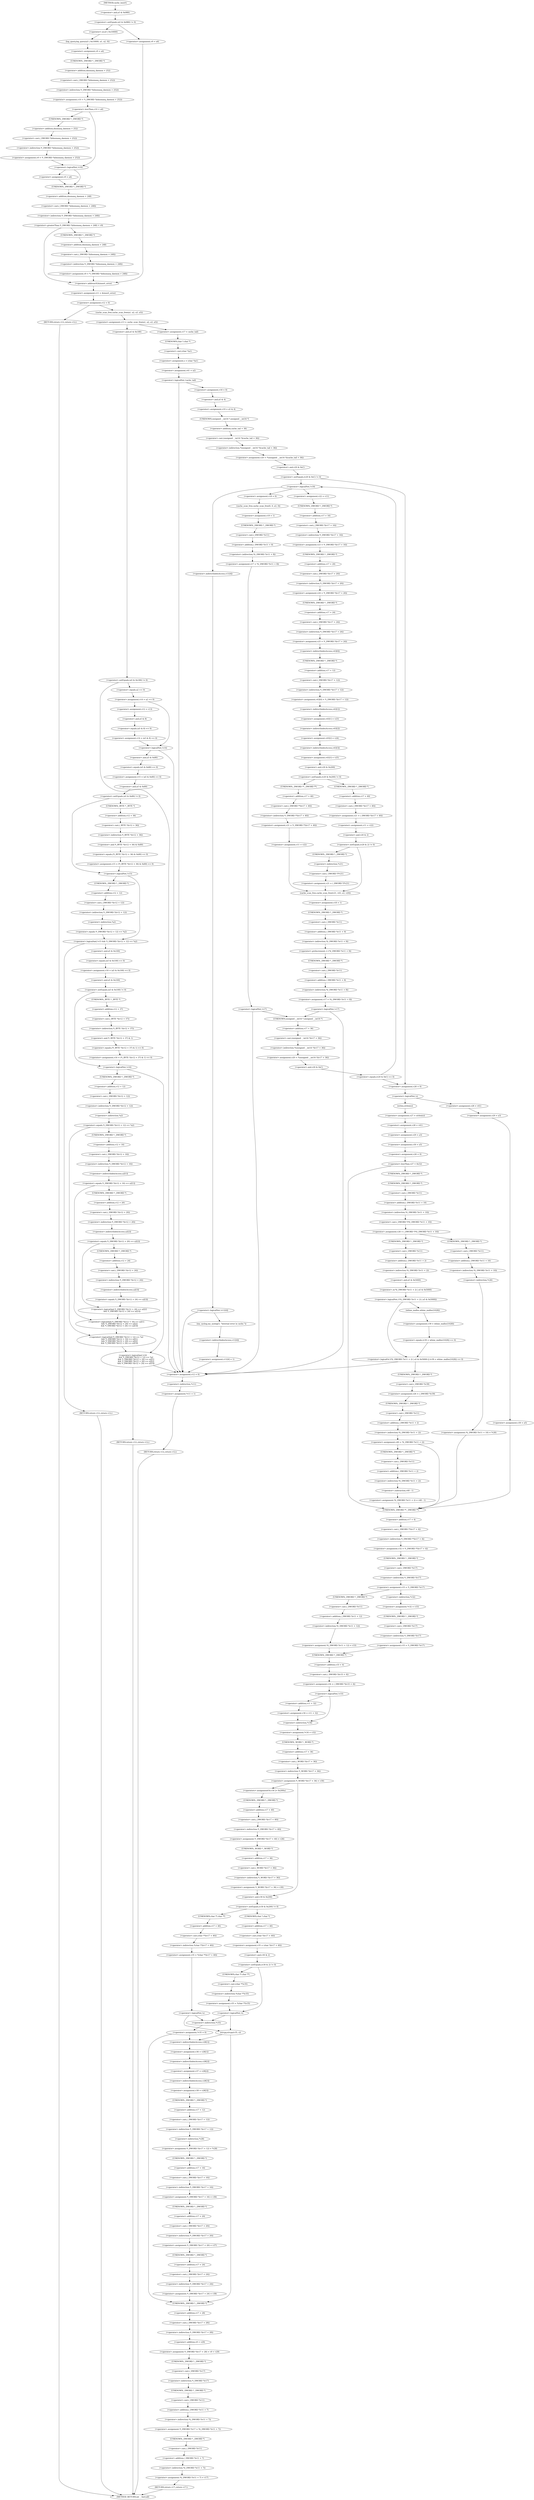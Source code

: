 digraph cache_insert {  
"1000177" [label = "(<operator>.notEquals,(a5 & 0x980) != 0)" ]
"1000178" [label = "(<operator>.and,a5 & 0x980)" ]
"1000183" [label = "(log_query,log_query(a5 | 0x10000, a1, a2, 0))" ]
"1000184" [label = "(<operator>.or,a5 | 0x10000)" ]
"1000190" [label = "(<operator>.assignment,v9 = a4)" ]
"1000193" [label = "(<operator>.assignment,v10 = *(_DWORD *)(dnsmasq_daemon + 252))" ]
"1000195" [label = "(<operator>.indirection,*(_DWORD *)(dnsmasq_daemon + 252))" ]
"1000196" [label = "(<operator>.cast,(_DWORD *)(dnsmasq_daemon + 252))" ]
"1000197" [label = "(UNKNOWN,_DWORD *,_DWORD *)" ]
"1000198" [label = "(<operator>.addition,dnsmasq_daemon + 252)" ]
"1000202" [label = "(<operator>.lessThan,v10 < a4)" ]
"1000205" [label = "(<operator>.assignment,v9 = *(_DWORD *)(dnsmasq_daemon + 252))" ]
"1000207" [label = "(<operator>.indirection,*(_DWORD *)(dnsmasq_daemon + 252))" ]
"1000208" [label = "(<operator>.cast,(_DWORD *)(dnsmasq_daemon + 252))" ]
"1000209" [label = "(UNKNOWN,_DWORD *,_DWORD *)" ]
"1000210" [label = "(<operator>.addition,dnsmasq_daemon + 252)" ]
"1000214" [label = "(<operator>.logicalNot,!v10)" ]
"1000216" [label = "(<operator>.assignment,v9 = a4)" ]
"1000220" [label = "(<operator>.greaterThan,*(_DWORD *)(dnsmasq_daemon + 248) > v9)" ]
"1000221" [label = "(<operator>.indirection,*(_DWORD *)(dnsmasq_daemon + 248))" ]
"1000222" [label = "(<operator>.cast,(_DWORD *)(dnsmasq_daemon + 248))" ]
"1000223" [label = "(UNKNOWN,_DWORD *,_DWORD *)" ]
"1000224" [label = "(<operator>.addition,dnsmasq_daemon + 248)" ]
"1000228" [label = "(<operator>.assignment,v9 = *(_DWORD *)(dnsmasq_daemon + 248))" ]
"1000230" [label = "(<operator>.indirection,*(_DWORD *)(dnsmasq_daemon + 248))" ]
"1000231" [label = "(<operator>.cast,(_DWORD *)(dnsmasq_daemon + 248))" ]
"1000232" [label = "(UNKNOWN,_DWORD *,_DWORD *)" ]
"1000233" [label = "(<operator>.addition,dnsmasq_daemon + 248)" ]
"1000238" [label = "(<operator>.assignment,v9 = a4)" ]
"1000241" [label = "(<operator>.assignment,v11 = &insert_error)" ]
"1000243" [label = "(<operator>.addressOf,&insert_error)" ]
"1000245" [label = "(<operator>.assignment,v12 = 0)" ]
"1000250" [label = "(RETURN,return v12;,return v12;)" ]
"1000252" [label = "(<operator>.assignment,v13 = cache_scan_free(a1, a2, a3, a5))" ]
"1000254" [label = "(cache_scan_free,cache_scan_free(a1, a2, a3, a5))" ]
"1000263" [label = "(<operator>.notEquals,(a5 & 0x180) != 0)" ]
"1000264" [label = "(<operator>.and,a5 & 0x180)" ]
"1000269" [label = "(<operator>.assignment,v14 = a2 == 0)" ]
"1000271" [label = "(<operator>.equals,a2 == 0)" ]
"1000277" [label = "(<operator>.assignment,v12 = v13)" ]
"1000280" [label = "(<operator>.assignment,v14 = (a5 & 8) == 0)" ]
"1000282" [label = "(<operator>.equals,(a5 & 8) == 0)" ]
"1000283" [label = "(<operator>.and,a5 & 8)" ]
"1000288" [label = "(<operator>.logicalNot,!v14)" ]
"1000291" [label = "(<operator>.assignment,v15 = (a5 & 0x80) == 0)" ]
"1000293" [label = "(<operator>.equals,(a5 & 0x80) == 0)" ]
"1000294" [label = "(<operator>.and,a5 & 0x80)" ]
"1000299" [label = "(<operator>.notEquals,(a5 & 0x80) != 0)" ]
"1000300" [label = "(<operator>.and,a5 & 0x80)" ]
"1000304" [label = "(<operator>.assignment,v15 = (*(_BYTE *)(v12 + 36) & 0x80) == 0)" ]
"1000306" [label = "(<operator>.equals,(*(_BYTE *)(v12 + 36) & 0x80) == 0)" ]
"1000307" [label = "(<operator>.and,*(_BYTE *)(v12 + 36) & 0x80)" ]
"1000308" [label = "(<operator>.indirection,*(_BYTE *)(v12 + 36))" ]
"1000309" [label = "(<operator>.cast,(_BYTE *)(v12 + 36))" ]
"1000310" [label = "(UNKNOWN,_BYTE *,_BYTE *)" ]
"1000311" [label = "(<operator>.addition,v12 + 36)" ]
"1000317" [label = "(<operator>.logicalAnd,!v15 && *(_DWORD *)(v12 + 12) == *a2)" ]
"1000318" [label = "(<operator>.logicalNot,!v15)" ]
"1000320" [label = "(<operator>.equals,*(_DWORD *)(v12 + 12) == *a2)" ]
"1000321" [label = "(<operator>.indirection,*(_DWORD *)(v12 + 12))" ]
"1000322" [label = "(<operator>.cast,(_DWORD *)(v12 + 12))" ]
"1000323" [label = "(UNKNOWN,_DWORD *,_DWORD *)" ]
"1000324" [label = "(<operator>.addition,v12 + 12)" ]
"1000327" [label = "(<operator>.indirection,*a2)" ]
"1000329" [label = "(RETURN,return v12;,return v12;)" ]
"1000331" [label = "(<operator>.assignment,v16 = (a5 & 0x100) == 0)" ]
"1000333" [label = "(<operator>.equals,(a5 & 0x100) == 0)" ]
"1000334" [label = "(<operator>.and,a5 & 0x100)" ]
"1000339" [label = "(<operator>.notEquals,(a5 & 0x100) != 0)" ]
"1000340" [label = "(<operator>.and,a5 & 0x100)" ]
"1000344" [label = "(<operator>.assignment,v16 = (*(_BYTE *)(v12 + 37) & 1) == 0)" ]
"1000346" [label = "(<operator>.equals,(*(_BYTE *)(v12 + 37) & 1) == 0)" ]
"1000347" [label = "(<operator>.and,*(_BYTE *)(v12 + 37) & 1)" ]
"1000348" [label = "(<operator>.indirection,*(_BYTE *)(v12 + 37))" ]
"1000349" [label = "(<operator>.cast,(_BYTE *)(v12 + 37))" ]
"1000350" [label = "(UNKNOWN,_BYTE *,_BYTE *)" ]
"1000351" [label = "(<operator>.addition,v12 + 37)" ]
"1000357" [label = "(<operator>.logicalAnd,!v16\n          && *(_DWORD *)(v12 + 12) == *a2\n          && *(_DWORD *)(v12 + 16) == a2[1]\n          && *(_DWORD *)(v12 + 20) == a2[2]\n          && *(_DWORD *)(v12 + 24) == a2[3])" ]
"1000358" [label = "(<operator>.logicalNot,!v16)" ]
"1000360" [label = "(<operator>.logicalAnd,*(_DWORD *)(v12 + 12) == *a2\n          && *(_DWORD *)(v12 + 16) == a2[1]\n          && *(_DWORD *)(v12 + 20) == a2[2]\n          && *(_DWORD *)(v12 + 24) == a2[3])" ]
"1000361" [label = "(<operator>.equals,*(_DWORD *)(v12 + 12) == *a2)" ]
"1000362" [label = "(<operator>.indirection,*(_DWORD *)(v12 + 12))" ]
"1000363" [label = "(<operator>.cast,(_DWORD *)(v12 + 12))" ]
"1000364" [label = "(UNKNOWN,_DWORD *,_DWORD *)" ]
"1000365" [label = "(<operator>.addition,v12 + 12)" ]
"1000368" [label = "(<operator>.indirection,*a2)" ]
"1000370" [label = "(<operator>.logicalAnd,*(_DWORD *)(v12 + 16) == a2[1]\n          && *(_DWORD *)(v12 + 20) == a2[2]\n          && *(_DWORD *)(v12 + 24) == a2[3])" ]
"1000371" [label = "(<operator>.equals,*(_DWORD *)(v12 + 16) == a2[1])" ]
"1000372" [label = "(<operator>.indirection,*(_DWORD *)(v12 + 16))" ]
"1000373" [label = "(<operator>.cast,(_DWORD *)(v12 + 16))" ]
"1000374" [label = "(UNKNOWN,_DWORD *,_DWORD *)" ]
"1000375" [label = "(<operator>.addition,v12 + 16)" ]
"1000378" [label = "(<operator>.indirectIndexAccess,a2[1])" ]
"1000381" [label = "(<operator>.logicalAnd,*(_DWORD *)(v12 + 20) == a2[2]\n          && *(_DWORD *)(v12 + 24) == a2[3])" ]
"1000382" [label = "(<operator>.equals,*(_DWORD *)(v12 + 20) == a2[2])" ]
"1000383" [label = "(<operator>.indirection,*(_DWORD *)(v12 + 20))" ]
"1000384" [label = "(<operator>.cast,(_DWORD *)(v12 + 20))" ]
"1000385" [label = "(UNKNOWN,_DWORD *,_DWORD *)" ]
"1000386" [label = "(<operator>.addition,v12 + 20)" ]
"1000389" [label = "(<operator>.indirectIndexAccess,a2[2])" ]
"1000392" [label = "(<operator>.equals,*(_DWORD *)(v12 + 24) == a2[3])" ]
"1000393" [label = "(<operator>.indirection,*(_DWORD *)(v12 + 24))" ]
"1000394" [label = "(<operator>.cast,(_DWORD *)(v12 + 24))" ]
"1000395" [label = "(UNKNOWN,_DWORD *,_DWORD *)" ]
"1000396" [label = "(<operator>.addition,v12 + 24)" ]
"1000399" [label = "(<operator>.indirectIndexAccess,a2[3])" ]
"1000403" [label = "(RETURN,return v12;,return v12;)" ]
"1000406" [label = "(<operator>.assignment,v17 = cache_tail)" ]
"1000409" [label = "(<operator>.assignment,s = (char *)a1)" ]
"1000411" [label = "(<operator>.cast,(char *)a1)" ]
"1000412" [label = "(UNKNOWN,char *,char *)" ]
"1000414" [label = "(<operator>.assignment,v41 = a2)" ]
"1000418" [label = "(<operator>.logicalNot,!cache_tail)" ]
"1000421" [label = "(<operator>.assignment,v18 = 0)" ]
"1000424" [label = "(<operator>.assignment,v19 = a5 & 4)" ]
"1000426" [label = "(<operator>.and,a5 & 4)" ]
"1000429" [label = "(<operator>.assignment,v20 = *(unsigned __int16 *)(cache_tail + 36))" ]
"1000431" [label = "(<operator>.indirection,*(unsigned __int16 *)(cache_tail + 36))" ]
"1000432" [label = "(<operator>.cast,(unsigned __int16 *)(cache_tail + 36))" ]
"1000433" [label = "(UNKNOWN,unsigned __int16 *,unsigned __int16 *)" ]
"1000434" [label = "(<operator>.addition,cache_tail + 36)" ]
"1000438" [label = "(<operator>.notEquals,(v20 & 0xC) != 0)" ]
"1000439" [label = "(<operator>.and,v20 & 0xC)" ]
"1000445" [label = "(<operator>.logicalNot,!v18)" ]
"1000451" [label = "(<operator>.assignment,v22 = v11)" ]
"1000454" [label = "(<operator>.assignment,v23 = *(_DWORD *)(v17 + 16))" ]
"1000456" [label = "(<operator>.indirection,*(_DWORD *)(v17 + 16))" ]
"1000457" [label = "(<operator>.cast,(_DWORD *)(v17 + 16))" ]
"1000458" [label = "(UNKNOWN,_DWORD *,_DWORD *)" ]
"1000459" [label = "(<operator>.addition,v17 + 16)" ]
"1000462" [label = "(<operator>.assignment,v24 = *(_DWORD *)(v17 + 20))" ]
"1000464" [label = "(<operator>.indirection,*(_DWORD *)(v17 + 20))" ]
"1000465" [label = "(<operator>.cast,(_DWORD *)(v17 + 20))" ]
"1000466" [label = "(UNKNOWN,_DWORD *,_DWORD *)" ]
"1000467" [label = "(<operator>.addition,v17 + 20)" ]
"1000470" [label = "(<operator>.assignment,v25 = *(_DWORD *)(v17 + 24))" ]
"1000472" [label = "(<operator>.indirection,*(_DWORD *)(v17 + 24))" ]
"1000473" [label = "(<operator>.cast,(_DWORD *)(v17 + 24))" ]
"1000474" [label = "(UNKNOWN,_DWORD *,_DWORD *)" ]
"1000475" [label = "(<operator>.addition,v17 + 24)" ]
"1000478" [label = "(<operator>.assignment,v43[0] = *(_DWORD *)(v17 + 12))" ]
"1000479" [label = "(<operator>.indirectIndexAccess,v43[0])" ]
"1000482" [label = "(<operator>.indirection,*(_DWORD *)(v17 + 12))" ]
"1000483" [label = "(<operator>.cast,(_DWORD *)(v17 + 12))" ]
"1000484" [label = "(UNKNOWN,_DWORD *,_DWORD *)" ]
"1000485" [label = "(<operator>.addition,v17 + 12)" ]
"1000488" [label = "(<operator>.assignment,v43[1] = v23)" ]
"1000489" [label = "(<operator>.indirectIndexAccess,v43[1])" ]
"1000493" [label = "(<operator>.assignment,v43[2] = v24)" ]
"1000494" [label = "(<operator>.indirectIndexAccess,v43[2])" ]
"1000498" [label = "(<operator>.assignment,v43[3] = v25)" ]
"1000499" [label = "(<operator>.indirectIndexAccess,v43[3])" ]
"1000504" [label = "(<operator>.notEquals,(v20 & 0x200) != 0)" ]
"1000505" [label = "(<operator>.and,v20 & 0x200)" ]
"1000510" [label = "(<operator>.assignment,v21 = *(_DWORD **)(v17 + 40))" ]
"1000512" [label = "(<operator>.indirection,*(_DWORD **)(v17 + 40))" ]
"1000513" [label = "(<operator>.cast,(_DWORD **)(v17 + 40))" ]
"1000514" [label = "(UNKNOWN,_DWORD **,_DWORD **)" ]
"1000515" [label = "(<operator>.addition,v17 + 40)" ]
"1000518" [label = "(<operator>.assignment,v11 = v22)" ]
"1000523" [label = "(<operator>.assignment,v21 = (_DWORD *)(v17 + 40))" ]
"1000525" [label = "(<operator>.cast,(_DWORD *)(v17 + 40))" ]
"1000526" [label = "(UNKNOWN,_DWORD *,_DWORD *)" ]
"1000527" [label = "(<operator>.addition,v17 + 40)" ]
"1000530" [label = "(<operator>.assignment,v11 = v22)" ]
"1000534" [label = "(<operator>.notEquals,(v20 & 2) != 0)" ]
"1000535" [label = "(<operator>.and,v20 & 2)" ]
"1000539" [label = "(<operator>.assignment,v21 = (_DWORD *)*v21)" ]
"1000541" [label = "(<operator>.cast,(_DWORD *)*v21)" ]
"1000542" [label = "(UNKNOWN,_DWORD *,_DWORD *)" ]
"1000543" [label = "(<operator>.indirection,*v21)" ]
"1000545" [label = "(cache_scan_free,cache_scan_free(v21, v43, a3, v20))" ]
"1000550" [label = "(<operator>.assignment,v18 = 1)" ]
"1000553" [label = "(<operator>.preIncrement,++*((_DWORD *)v11 + 9))" ]
"1000554" [label = "(<operator>.indirection,*((_DWORD *)v11 + 9))" ]
"1000555" [label = "(<operator>.addition,(_DWORD *)v11 + 9)" ]
"1000556" [label = "(<operator>.cast,(_DWORD *)v11)" ]
"1000557" [label = "(UNKNOWN,_DWORD *,_DWORD *)" ]
"1000560" [label = "(<operator>.assignment,v17 = *((_DWORD *)v11 + 8))" ]
"1000562" [label = "(<operator>.indirection,*((_DWORD *)v11 + 8))" ]
"1000563" [label = "(<operator>.addition,(_DWORD *)v11 + 8)" ]
"1000564" [label = "(<operator>.cast,(_DWORD *)v11)" ]
"1000565" [label = "(UNKNOWN,_DWORD *,_DWORD *)" ]
"1000569" [label = "(<operator>.logicalNot,!v17)" ]
"1000574" [label = "(<operator>.assignment,v18 = 0)" ]
"1000577" [label = "(cache_scan_free,cache_scan_free(0, 0, a3, 0))" ]
"1000582" [label = "(<operator>.assignment,v19 = 1)" ]
"1000585" [label = "(<operator>.assignment,v17 = *((_DWORD *)v11 + 8))" ]
"1000587" [label = "(<operator>.indirection,*((_DWORD *)v11 + 8))" ]
"1000588" [label = "(<operator>.addition,(_DWORD *)v11 + 8)" ]
"1000589" [label = "(<operator>.cast,(_DWORD *)v11)" ]
"1000590" [label = "(UNKNOWN,_DWORD *,_DWORD *)" ]
"1000594" [label = "(<operator>.logicalNot,!v17)" ]
"1000597" [label = "(<operator>.assignment,v20 = *(unsigned __int16 *)(v17 + 36))" ]
"1000599" [label = "(<operator>.indirection,*(unsigned __int16 *)(v17 + 36))" ]
"1000600" [label = "(<operator>.cast,(unsigned __int16 *)(v17 + 36))" ]
"1000601" [label = "(UNKNOWN,unsigned __int16 *,unsigned __int16 *)" ]
"1000602" [label = "(<operator>.addition,v17 + 36)" ]
"1000606" [label = "(<operator>.equals,(v20 & 0xC) == 0)" ]
"1000607" [label = "(<operator>.and,v20 & 0xC)" ]
"1000613" [label = "(<operator>.logicalNot,!v11[4])" ]
"1000614" [label = "(<operator>.indirectIndexAccess,v11[4])" ]
"1000618" [label = "(my_syslog,my_syslog(3, \"Internal error in cache.\"))" ]
"1000621" [label = "(<operator>.assignment,v11[4] = 1)" ]
"1000622" [label = "(<operator>.indirectIndexAccess,v11[4])" ]
"1000628" [label = "(<operator>.assignment,v26 = 0)" ]
"1000632" [label = "(<operator>.logicalNot,!s)" ]
"1000635" [label = "(<operator>.assignment,v28 = v41)" ]
"1000638" [label = "(<operator>.assignment,v29 = a3)" ]
"1000641" [label = "(<operator>.assignment,v30 = a5)" ]
"1000645" [label = "(<operator>.assignment,v27 = strlen(s))" ]
"1000647" [label = "(strlen,strlen(s))" ]
"1000649" [label = "(<operator>.assignment,v28 = v41)" ]
"1000652" [label = "(<operator>.assignment,v29 = a3)" ]
"1000655" [label = "(<operator>.assignment,v30 = a5)" ]
"1000658" [label = "(<operator>.assignment,v26 = 0)" ]
"1000662" [label = "(<operator>.lessThan,v27 < 0x32)" ]
"1000666" [label = "(<operator>.assignment,v26 = (_DWORD *)*((_DWORD *)v11 + 10))" ]
"1000668" [label = "(<operator>.cast,(_DWORD *)*((_DWORD *)v11 + 10))" ]
"1000669" [label = "(UNKNOWN,_DWORD *,_DWORD *)" ]
"1000670" [label = "(<operator>.indirection,*((_DWORD *)v11 + 10))" ]
"1000671" [label = "(<operator>.addition,(_DWORD *)v11 + 10)" ]
"1000672" [label = "(<operator>.cast,(_DWORD *)v11)" ]
"1000673" [label = "(UNKNOWN,_DWORD *,_DWORD *)" ]
"1000679" [label = "(<operator>.assignment,*((_DWORD *)v11 + 10) = *v26)" ]
"1000680" [label = "(<operator>.indirection,*((_DWORD *)v11 + 10))" ]
"1000681" [label = "(<operator>.addition,(_DWORD *)v11 + 10)" ]
"1000682" [label = "(<operator>.cast,(_DWORD *)v11)" ]
"1000683" [label = "(UNKNOWN,_DWORD *,_DWORD *)" ]
"1000686" [label = "(<operator>.indirection,*v26)" ]
"1000690" [label = "(<operator>.logicalOr,!(*((_DWORD *)v11 + 2) | a5 & 0x5000) || (v39 = whine_malloc(1028)) == 0)" ]
"1000691" [label = "(<operator>.logicalNot,!(*((_DWORD *)v11 + 2) | a5 & 0x5000))" ]
"1000692" [label = "(<operator>.or,*((_DWORD *)v11 + 2) | a5 & 0x5000)" ]
"1000693" [label = "(<operator>.indirection,*((_DWORD *)v11 + 2))" ]
"1000694" [label = "(<operator>.addition,(_DWORD *)v11 + 2)" ]
"1000695" [label = "(<operator>.cast,(_DWORD *)v11)" ]
"1000696" [label = "(UNKNOWN,_DWORD *,_DWORD *)" ]
"1000699" [label = "(<operator>.and,a5 & 0x5000)" ]
"1000702" [label = "(<operator>.equals,(v39 = whine_malloc(1028)) == 0)" ]
"1000703" [label = "(<operator>.assignment,v39 = whine_malloc(1028))" ]
"1000705" [label = "(whine_malloc,whine_malloc(1028))" ]
"1000710" [label = "(<operator>.assignment,v12 = 0)" ]
"1000713" [label = "(<operator>.assignment,*v11 = 1)" ]
"1000714" [label = "(<operator>.indirection,*v11)" ]
"1000717" [label = "(RETURN,return v12;,return v12;)" ]
"1000719" [label = "(<operator>.assignment,v26 = (_DWORD *)v39)" ]
"1000721" [label = "(<operator>.cast,(_DWORD *)v39)" ]
"1000722" [label = "(UNKNOWN,_DWORD *,_DWORD *)" ]
"1000724" [label = "(<operator>.assignment,v40 = *((_DWORD *)v11 + 2))" ]
"1000726" [label = "(<operator>.indirection,*((_DWORD *)v11 + 2))" ]
"1000727" [label = "(<operator>.addition,(_DWORD *)v11 + 2)" ]
"1000728" [label = "(<operator>.cast,(_DWORD *)v11)" ]
"1000729" [label = "(UNKNOWN,_DWORD *,_DWORD *)" ]
"1000734" [label = "(<operator>.assignment,*((_DWORD *)v11 + 2) = v40 - 1)" ]
"1000735" [label = "(<operator>.indirection,*((_DWORD *)v11 + 2))" ]
"1000736" [label = "(<operator>.addition,(_DWORD *)v11 + 2)" ]
"1000737" [label = "(<operator>.cast,(_DWORD *)v11)" ]
"1000738" [label = "(UNKNOWN,_DWORD *,_DWORD *)" ]
"1000741" [label = "(<operator>.subtraction,v40 - 1)" ]
"1000745" [label = "(<operator>.assignment,v32 = *(_DWORD **)(v17 + 4))" ]
"1000747" [label = "(<operator>.indirection,*(_DWORD **)(v17 + 4))" ]
"1000748" [label = "(<operator>.cast,(_DWORD **)(v17 + 4))" ]
"1000749" [label = "(UNKNOWN,_DWORD **,_DWORD **)" ]
"1000750" [label = "(<operator>.addition,v17 + 4)" ]
"1000753" [label = "(<operator>.assignment,v33 = *(_DWORD *)v17)" ]
"1000755" [label = "(<operator>.indirection,*(_DWORD *)v17)" ]
"1000756" [label = "(<operator>.cast,(_DWORD *)v17)" ]
"1000757" [label = "(UNKNOWN,_DWORD *,_DWORD *)" ]
"1000762" [label = "(<operator>.assignment,*v32 = v33)" ]
"1000763" [label = "(<operator>.indirection,*v32)" ]
"1000766" [label = "(<operator>.assignment,v33 = *(_DWORD *)v17)" ]
"1000768" [label = "(<operator>.indirection,*(_DWORD *)v17)" ]
"1000769" [label = "(<operator>.cast,(_DWORD *)v17)" ]
"1000770" [label = "(UNKNOWN,_DWORD *,_DWORD *)" ]
"1000774" [label = "(<operator>.assignment,*((_DWORD *)v11 + 12) = v33)" ]
"1000775" [label = "(<operator>.indirection,*((_DWORD *)v11 + 12))" ]
"1000776" [label = "(<operator>.addition,(_DWORD *)v11 + 12)" ]
"1000777" [label = "(<operator>.cast,(_DWORD *)v11)" ]
"1000778" [label = "(UNKNOWN,_DWORD *,_DWORD *)" ]
"1000782" [label = "(<operator>.assignment,v34 = (_DWORD *)(v33 + 4))" ]
"1000784" [label = "(<operator>.cast,(_DWORD *)(v33 + 4))" ]
"1000785" [label = "(UNKNOWN,_DWORD *,_DWORD *)" ]
"1000786" [label = "(<operator>.addition,v33 + 4)" ]
"1000790" [label = "(<operator>.logicalNot,!v33)" ]
"1000792" [label = "(<operator>.assignment,v34 = v11 + 32)" ]
"1000794" [label = "(<operator>.addition,v11 + 32)" ]
"1000797" [label = "(<operator>.assignment,*v34 = v32)" ]
"1000798" [label = "(<operator>.indirection,*v34)" ]
"1000801" [label = "(<operator>.assignment,*(_WORD *)(v17 + 36) = v30)" ]
"1000802" [label = "(<operator>.indirection,*(_WORD *)(v17 + 36))" ]
"1000803" [label = "(<operator>.cast,(_WORD *)(v17 + 36))" ]
"1000804" [label = "(UNKNOWN,_WORD *,_WORD *)" ]
"1000805" [label = "(<operator>.addition,v17 + 36)" ]
"1000812" [label = "(<operators>.assignmentOr,v30 |= 0x200u)" ]
"1000815" [label = "(<operator>.assignment,*(_DWORD *)(v17 + 40) = v26)" ]
"1000816" [label = "(<operator>.indirection,*(_DWORD *)(v17 + 40))" ]
"1000817" [label = "(<operator>.cast,(_DWORD *)(v17 + 40))" ]
"1000818" [label = "(UNKNOWN,_DWORD *,_DWORD *)" ]
"1000819" [label = "(<operator>.addition,v17 + 40)" ]
"1000823" [label = "(<operator>.assignment,*(_WORD *)(v17 + 36) = v30)" ]
"1000824" [label = "(<operator>.indirection,*(_WORD *)(v17 + 36))" ]
"1000825" [label = "(<operator>.cast,(_WORD *)(v17 + 36))" ]
"1000826" [label = "(UNKNOWN,_WORD *,_WORD *)" ]
"1000827" [label = "(<operator>.addition,v17 + 36)" ]
"1000832" [label = "(<operator>.notEquals,(v30 & 0x200) != 0)" ]
"1000833" [label = "(<operator>.and,v30 & 0x200)" ]
"1000838" [label = "(<operator>.assignment,v35 = *(char **)(v17 + 40))" ]
"1000840" [label = "(<operator>.indirection,*(char **)(v17 + 40))" ]
"1000841" [label = "(<operator>.cast,(char **)(v17 + 40))" ]
"1000842" [label = "(UNKNOWN,char **,char **)" ]
"1000843" [label = "(<operator>.addition,v17 + 40)" ]
"1000847" [label = "(<operator>.logicalNot,!s)" ]
"1000851" [label = "(<operator>.assignment,*v35 = 0)" ]
"1000852" [label = "(<operator>.indirection,*v35)" ]
"1000858" [label = "(<operator>.assignment,v35 = (char *)(v17 + 40))" ]
"1000860" [label = "(<operator>.cast,(char *)(v17 + 40))" ]
"1000861" [label = "(UNKNOWN,char *,char *)" ]
"1000862" [label = "(<operator>.addition,v17 + 40)" ]
"1000866" [label = "(<operator>.notEquals,(v30 & 2) != 0)" ]
"1000867" [label = "(<operator>.and,v30 & 2)" ]
"1000871" [label = "(<operator>.assignment,v35 = *(char **)v35)" ]
"1000873" [label = "(<operator>.indirection,*(char **)v35)" ]
"1000874" [label = "(<operator>.cast,(char **)v35)" ]
"1000875" [label = "(UNKNOWN,char **,char **)" ]
"1000878" [label = "(<operator>.logicalNot,!s)" ]
"1000881" [label = "(strcpy,strcpy(v35, s))" ]
"1000888" [label = "(<operator>.assignment,v36 = v28[1])" ]
"1000890" [label = "(<operator>.indirectIndexAccess,v28[1])" ]
"1000893" [label = "(<operator>.assignment,v37 = v28[2])" ]
"1000895" [label = "(<operator>.indirectIndexAccess,v28[2])" ]
"1000898" [label = "(<operator>.assignment,v38 = v28[3])" ]
"1000900" [label = "(<operator>.indirectIndexAccess,v28[3])" ]
"1000903" [label = "(<operator>.assignment,*(_DWORD *)(v17 + 12) = *v28)" ]
"1000904" [label = "(<operator>.indirection,*(_DWORD *)(v17 + 12))" ]
"1000905" [label = "(<operator>.cast,(_DWORD *)(v17 + 12))" ]
"1000906" [label = "(UNKNOWN,_DWORD *,_DWORD *)" ]
"1000907" [label = "(<operator>.addition,v17 + 12)" ]
"1000910" [label = "(<operator>.indirection,*v28)" ]
"1000912" [label = "(<operator>.assignment,*(_DWORD *)(v17 + 16) = v36)" ]
"1000913" [label = "(<operator>.indirection,*(_DWORD *)(v17 + 16))" ]
"1000914" [label = "(<operator>.cast,(_DWORD *)(v17 + 16))" ]
"1000915" [label = "(UNKNOWN,_DWORD *,_DWORD *)" ]
"1000916" [label = "(<operator>.addition,v17 + 16)" ]
"1000920" [label = "(<operator>.assignment,*(_DWORD *)(v17 + 20) = v37)" ]
"1000921" [label = "(<operator>.indirection,*(_DWORD *)(v17 + 20))" ]
"1000922" [label = "(<operator>.cast,(_DWORD *)(v17 + 20))" ]
"1000923" [label = "(UNKNOWN,_DWORD *,_DWORD *)" ]
"1000924" [label = "(<operator>.addition,v17 + 20)" ]
"1000928" [label = "(<operator>.assignment,*(_DWORD *)(v17 + 24) = v38)" ]
"1000929" [label = "(<operator>.indirection,*(_DWORD *)(v17 + 24))" ]
"1000930" [label = "(<operator>.cast,(_DWORD *)(v17 + 24))" ]
"1000931" [label = "(UNKNOWN,_DWORD *,_DWORD *)" ]
"1000932" [label = "(<operator>.addition,v17 + 24)" ]
"1000936" [label = "(<operator>.assignment,*(_DWORD *)(v17 + 28) = v9 + v29)" ]
"1000937" [label = "(<operator>.indirection,*(_DWORD *)(v17 + 28))" ]
"1000938" [label = "(<operator>.cast,(_DWORD *)(v17 + 28))" ]
"1000939" [label = "(UNKNOWN,_DWORD *,_DWORD *)" ]
"1000940" [label = "(<operator>.addition,v17 + 28)" ]
"1000943" [label = "(<operator>.addition,v9 + v29)" ]
"1000946" [label = "(<operator>.assignment,*(_DWORD *)v17 = *((_DWORD *)v11 + 7))" ]
"1000947" [label = "(<operator>.indirection,*(_DWORD *)v17)" ]
"1000948" [label = "(<operator>.cast,(_DWORD *)v17)" ]
"1000949" [label = "(UNKNOWN,_DWORD *,_DWORD *)" ]
"1000951" [label = "(<operator>.indirection,*((_DWORD *)v11 + 7))" ]
"1000952" [label = "(<operator>.addition,(_DWORD *)v11 + 7)" ]
"1000953" [label = "(<operator>.cast,(_DWORD *)v11)" ]
"1000954" [label = "(UNKNOWN,_DWORD *,_DWORD *)" ]
"1000957" [label = "(<operator>.assignment,*((_DWORD *)v11 + 7) = v17)" ]
"1000958" [label = "(<operator>.indirection,*((_DWORD *)v11 + 7))" ]
"1000959" [label = "(<operator>.addition,(_DWORD *)v11 + 7)" ]
"1000960" [label = "(<operator>.cast,(_DWORD *)v11)" ]
"1000961" [label = "(UNKNOWN,_DWORD *,_DWORD *)" ]
"1000965" [label = "(RETURN,return v17;,return v17;)" ]
"1000135" [label = "(METHOD,cache_insert)" ]
"1000967" [label = "(METHOD_RETURN,int __fastcall)" ]
  "1000177" -> "1000184" 
  "1000177" -> "1000238" 
  "1000178" -> "1000177" 
  "1000183" -> "1000190" 
  "1000184" -> "1000183" 
  "1000190" -> "1000197" 
  "1000193" -> "1000202" 
  "1000195" -> "1000193" 
  "1000196" -> "1000195" 
  "1000197" -> "1000198" 
  "1000198" -> "1000196" 
  "1000202" -> "1000209" 
  "1000202" -> "1000214" 
  "1000205" -> "1000214" 
  "1000207" -> "1000205" 
  "1000208" -> "1000207" 
  "1000209" -> "1000210" 
  "1000210" -> "1000208" 
  "1000214" -> "1000223" 
  "1000214" -> "1000216" 
  "1000216" -> "1000223" 
  "1000220" -> "1000232" 
  "1000220" -> "1000243" 
  "1000221" -> "1000220" 
  "1000222" -> "1000221" 
  "1000223" -> "1000224" 
  "1000224" -> "1000222" 
  "1000228" -> "1000243" 
  "1000230" -> "1000228" 
  "1000231" -> "1000230" 
  "1000232" -> "1000233" 
  "1000233" -> "1000231" 
  "1000238" -> "1000243" 
  "1000241" -> "1000245" 
  "1000243" -> "1000241" 
  "1000245" -> "1000250" 
  "1000245" -> "1000254" 
  "1000250" -> "1000967" 
  "1000252" -> "1000264" 
  "1000252" -> "1000406" 
  "1000254" -> "1000252" 
  "1000263" -> "1000271" 
  "1000263" -> "1000710" 
  "1000264" -> "1000263" 
  "1000269" -> "1000277" 
  "1000269" -> "1000288" 
  "1000271" -> "1000269" 
  "1000277" -> "1000283" 
  "1000280" -> "1000288" 
  "1000282" -> "1000280" 
  "1000283" -> "1000282" 
  "1000288" -> "1000294" 
  "1000288" -> "1000710" 
  "1000291" -> "1000300" 
  "1000293" -> "1000291" 
  "1000294" -> "1000293" 
  "1000299" -> "1000310" 
  "1000299" -> "1000318" 
  "1000300" -> "1000299" 
  "1000304" -> "1000318" 
  "1000306" -> "1000304" 
  "1000307" -> "1000306" 
  "1000308" -> "1000307" 
  "1000309" -> "1000308" 
  "1000310" -> "1000311" 
  "1000311" -> "1000309" 
  "1000317" -> "1000329" 
  "1000317" -> "1000334" 
  "1000318" -> "1000323" 
  "1000318" -> "1000317" 
  "1000320" -> "1000317" 
  "1000321" -> "1000327" 
  "1000322" -> "1000321" 
  "1000323" -> "1000324" 
  "1000324" -> "1000322" 
  "1000327" -> "1000320" 
  "1000329" -> "1000967" 
  "1000331" -> "1000340" 
  "1000333" -> "1000331" 
  "1000334" -> "1000333" 
  "1000339" -> "1000350" 
  "1000339" -> "1000358" 
  "1000340" -> "1000339" 
  "1000344" -> "1000358" 
  "1000346" -> "1000344" 
  "1000347" -> "1000346" 
  "1000348" -> "1000347" 
  "1000349" -> "1000348" 
  "1000350" -> "1000351" 
  "1000351" -> "1000349" 
  "1000357" -> "1000403" 
  "1000357" -> "1000710" 
  "1000358" -> "1000364" 
  "1000358" -> "1000357" 
  "1000360" -> "1000357" 
  "1000361" -> "1000374" 
  "1000361" -> "1000360" 
  "1000362" -> "1000368" 
  "1000363" -> "1000362" 
  "1000364" -> "1000365" 
  "1000365" -> "1000363" 
  "1000368" -> "1000361" 
  "1000370" -> "1000360" 
  "1000371" -> "1000385" 
  "1000371" -> "1000370" 
  "1000372" -> "1000378" 
  "1000373" -> "1000372" 
  "1000374" -> "1000375" 
  "1000375" -> "1000373" 
  "1000378" -> "1000371" 
  "1000381" -> "1000370" 
  "1000382" -> "1000395" 
  "1000382" -> "1000381" 
  "1000383" -> "1000389" 
  "1000384" -> "1000383" 
  "1000385" -> "1000386" 
  "1000386" -> "1000384" 
  "1000389" -> "1000382" 
  "1000392" -> "1000381" 
  "1000393" -> "1000399" 
  "1000394" -> "1000393" 
  "1000395" -> "1000396" 
  "1000396" -> "1000394" 
  "1000399" -> "1000392" 
  "1000403" -> "1000967" 
  "1000406" -> "1000412" 
  "1000409" -> "1000414" 
  "1000411" -> "1000409" 
  "1000412" -> "1000411" 
  "1000414" -> "1000418" 
  "1000418" -> "1000710" 
  "1000418" -> "1000421" 
  "1000421" -> "1000426" 
  "1000424" -> "1000433" 
  "1000426" -> "1000424" 
  "1000429" -> "1000439" 
  "1000431" -> "1000429" 
  "1000432" -> "1000431" 
  "1000433" -> "1000434" 
  "1000434" -> "1000432" 
  "1000438" -> "1000445" 
  "1000438" -> "1000628" 
  "1000439" -> "1000438" 
  "1000445" -> "1000451" 
  "1000445" -> "1000574" 
  "1000445" -> "1000614" 
  "1000451" -> "1000458" 
  "1000454" -> "1000466" 
  "1000456" -> "1000454" 
  "1000457" -> "1000456" 
  "1000458" -> "1000459" 
  "1000459" -> "1000457" 
  "1000462" -> "1000474" 
  "1000464" -> "1000462" 
  "1000465" -> "1000464" 
  "1000466" -> "1000467" 
  "1000467" -> "1000465" 
  "1000470" -> "1000479" 
  "1000472" -> "1000470" 
  "1000473" -> "1000472" 
  "1000474" -> "1000475" 
  "1000475" -> "1000473" 
  "1000478" -> "1000489" 
  "1000479" -> "1000484" 
  "1000482" -> "1000478" 
  "1000483" -> "1000482" 
  "1000484" -> "1000485" 
  "1000485" -> "1000483" 
  "1000488" -> "1000494" 
  "1000489" -> "1000488" 
  "1000493" -> "1000499" 
  "1000494" -> "1000493" 
  "1000498" -> "1000505" 
  "1000499" -> "1000498" 
  "1000504" -> "1000514" 
  "1000504" -> "1000526" 
  "1000505" -> "1000504" 
  "1000510" -> "1000518" 
  "1000512" -> "1000510" 
  "1000513" -> "1000512" 
  "1000514" -> "1000515" 
  "1000515" -> "1000513" 
  "1000518" -> "1000545" 
  "1000523" -> "1000530" 
  "1000525" -> "1000523" 
  "1000526" -> "1000527" 
  "1000527" -> "1000525" 
  "1000530" -> "1000535" 
  "1000534" -> "1000542" 
  "1000534" -> "1000545" 
  "1000535" -> "1000534" 
  "1000539" -> "1000545" 
  "1000541" -> "1000539" 
  "1000542" -> "1000543" 
  "1000543" -> "1000541" 
  "1000545" -> "1000550" 
  "1000550" -> "1000557" 
  "1000553" -> "1000565" 
  "1000554" -> "1000553" 
  "1000555" -> "1000554" 
  "1000556" -> "1000555" 
  "1000557" -> "1000556" 
  "1000560" -> "1000569" 
  "1000562" -> "1000560" 
  "1000563" -> "1000562" 
  "1000564" -> "1000563" 
  "1000565" -> "1000564" 
  "1000569" -> "1000710" 
  "1000569" -> "1000601" 
  "1000574" -> "1000577" 
  "1000577" -> "1000582" 
  "1000582" -> "1000590" 
  "1000585" -> "1000594" 
  "1000587" -> "1000585" 
  "1000588" -> "1000587" 
  "1000589" -> "1000588" 
  "1000590" -> "1000589" 
  "1000594" -> "1000710" 
  "1000594" -> "1000601" 
  "1000597" -> "1000607" 
  "1000599" -> "1000597" 
  "1000600" -> "1000599" 
  "1000601" -> "1000602" 
  "1000602" -> "1000600" 
  "1000606" -> "1000445" 
  "1000606" -> "1000628" 
  "1000607" -> "1000606" 
  "1000613" -> "1000618" 
  "1000613" -> "1000710" 
  "1000614" -> "1000613" 
  "1000618" -> "1000622" 
  "1000621" -> "1000710" 
  "1000622" -> "1000621" 
  "1000628" -> "1000632" 
  "1000632" -> "1000635" 
  "1000632" -> "1000647" 
  "1000635" -> "1000638" 
  "1000638" -> "1000641" 
  "1000641" -> "1000749" 
  "1000645" -> "1000649" 
  "1000647" -> "1000645" 
  "1000649" -> "1000652" 
  "1000652" -> "1000655" 
  "1000655" -> "1000658" 
  "1000658" -> "1000662" 
  "1000662" -> "1000749" 
  "1000662" -> "1000669" 
  "1000666" -> "1000683" 
  "1000666" -> "1000696" 
  "1000668" -> "1000666" 
  "1000669" -> "1000673" 
  "1000670" -> "1000668" 
  "1000671" -> "1000670" 
  "1000672" -> "1000671" 
  "1000673" -> "1000672" 
  "1000679" -> "1000749" 
  "1000680" -> "1000686" 
  "1000681" -> "1000680" 
  "1000682" -> "1000681" 
  "1000683" -> "1000682" 
  "1000686" -> "1000679" 
  "1000690" -> "1000710" 
  "1000690" -> "1000722" 
  "1000691" -> "1000690" 
  "1000691" -> "1000705" 
  "1000692" -> "1000691" 
  "1000693" -> "1000699" 
  "1000694" -> "1000693" 
  "1000695" -> "1000694" 
  "1000696" -> "1000695" 
  "1000699" -> "1000692" 
  "1000702" -> "1000690" 
  "1000703" -> "1000702" 
  "1000705" -> "1000703" 
  "1000710" -> "1000714" 
  "1000713" -> "1000717" 
  "1000714" -> "1000713" 
  "1000717" -> "1000967" 
  "1000719" -> "1000729" 
  "1000721" -> "1000719" 
  "1000722" -> "1000721" 
  "1000724" -> "1000738" 
  "1000724" -> "1000749" 
  "1000726" -> "1000724" 
  "1000727" -> "1000726" 
  "1000728" -> "1000727" 
  "1000729" -> "1000728" 
  "1000734" -> "1000749" 
  "1000735" -> "1000741" 
  "1000736" -> "1000735" 
  "1000737" -> "1000736" 
  "1000738" -> "1000737" 
  "1000741" -> "1000734" 
  "1000745" -> "1000757" 
  "1000747" -> "1000745" 
  "1000748" -> "1000747" 
  "1000749" -> "1000750" 
  "1000750" -> "1000748" 
  "1000753" -> "1000778" 
  "1000753" -> "1000763" 
  "1000755" -> "1000753" 
  "1000756" -> "1000755" 
  "1000757" -> "1000756" 
  "1000762" -> "1000770" 
  "1000763" -> "1000762" 
  "1000766" -> "1000785" 
  "1000768" -> "1000766" 
  "1000769" -> "1000768" 
  "1000770" -> "1000769" 
  "1000774" -> "1000785" 
  "1000775" -> "1000774" 
  "1000776" -> "1000775" 
  "1000777" -> "1000776" 
  "1000778" -> "1000777" 
  "1000782" -> "1000790" 
  "1000784" -> "1000782" 
  "1000785" -> "1000786" 
  "1000786" -> "1000784" 
  "1000790" -> "1000794" 
  "1000790" -> "1000798" 
  "1000792" -> "1000798" 
  "1000794" -> "1000792" 
  "1000797" -> "1000804" 
  "1000798" -> "1000797" 
  "1000801" -> "1000812" 
  "1000801" -> "1000833" 
  "1000802" -> "1000801" 
  "1000803" -> "1000802" 
  "1000804" -> "1000805" 
  "1000805" -> "1000803" 
  "1000812" -> "1000818" 
  "1000815" -> "1000826" 
  "1000816" -> "1000815" 
  "1000817" -> "1000816" 
  "1000818" -> "1000819" 
  "1000819" -> "1000817" 
  "1000823" -> "1000833" 
  "1000824" -> "1000823" 
  "1000825" -> "1000824" 
  "1000826" -> "1000827" 
  "1000827" -> "1000825" 
  "1000832" -> "1000842" 
  "1000832" -> "1000861" 
  "1000833" -> "1000832" 
  "1000838" -> "1000847" 
  "1000840" -> "1000838" 
  "1000841" -> "1000840" 
  "1000842" -> "1000843" 
  "1000843" -> "1000841" 
  "1000847" -> "1000852" 
  "1000847" -> "1000881" 
  "1000851" -> "1000939" 
  "1000851" -> "1000890" 
  "1000852" -> "1000851" 
  "1000858" -> "1000867" 
  "1000860" -> "1000858" 
  "1000861" -> "1000862" 
  "1000862" -> "1000860" 
  "1000866" -> "1000875" 
  "1000866" -> "1000878" 
  "1000867" -> "1000866" 
  "1000871" -> "1000878" 
  "1000873" -> "1000871" 
  "1000874" -> "1000873" 
  "1000875" -> "1000874" 
  "1000878" -> "1000852" 
  "1000878" -> "1000881" 
  "1000881" -> "1000939" 
  "1000881" -> "1000890" 
  "1000888" -> "1000895" 
  "1000890" -> "1000888" 
  "1000893" -> "1000900" 
  "1000895" -> "1000893" 
  "1000898" -> "1000906" 
  "1000900" -> "1000898" 
  "1000903" -> "1000915" 
  "1000904" -> "1000910" 
  "1000905" -> "1000904" 
  "1000906" -> "1000907" 
  "1000907" -> "1000905" 
  "1000910" -> "1000903" 
  "1000912" -> "1000923" 
  "1000913" -> "1000912" 
  "1000914" -> "1000913" 
  "1000915" -> "1000916" 
  "1000916" -> "1000914" 
  "1000920" -> "1000931" 
  "1000921" -> "1000920" 
  "1000922" -> "1000921" 
  "1000923" -> "1000924" 
  "1000924" -> "1000922" 
  "1000928" -> "1000939" 
  "1000929" -> "1000928" 
  "1000930" -> "1000929" 
  "1000931" -> "1000932" 
  "1000932" -> "1000930" 
  "1000936" -> "1000949" 
  "1000937" -> "1000943" 
  "1000938" -> "1000937" 
  "1000939" -> "1000940" 
  "1000940" -> "1000938" 
  "1000943" -> "1000936" 
  "1000946" -> "1000961" 
  "1000947" -> "1000954" 
  "1000948" -> "1000947" 
  "1000949" -> "1000948" 
  "1000951" -> "1000946" 
  "1000952" -> "1000951" 
  "1000953" -> "1000952" 
  "1000954" -> "1000953" 
  "1000957" -> "1000965" 
  "1000958" -> "1000957" 
  "1000959" -> "1000958" 
  "1000960" -> "1000959" 
  "1000961" -> "1000960" 
  "1000965" -> "1000967" 
  "1000135" -> "1000178" 
}
